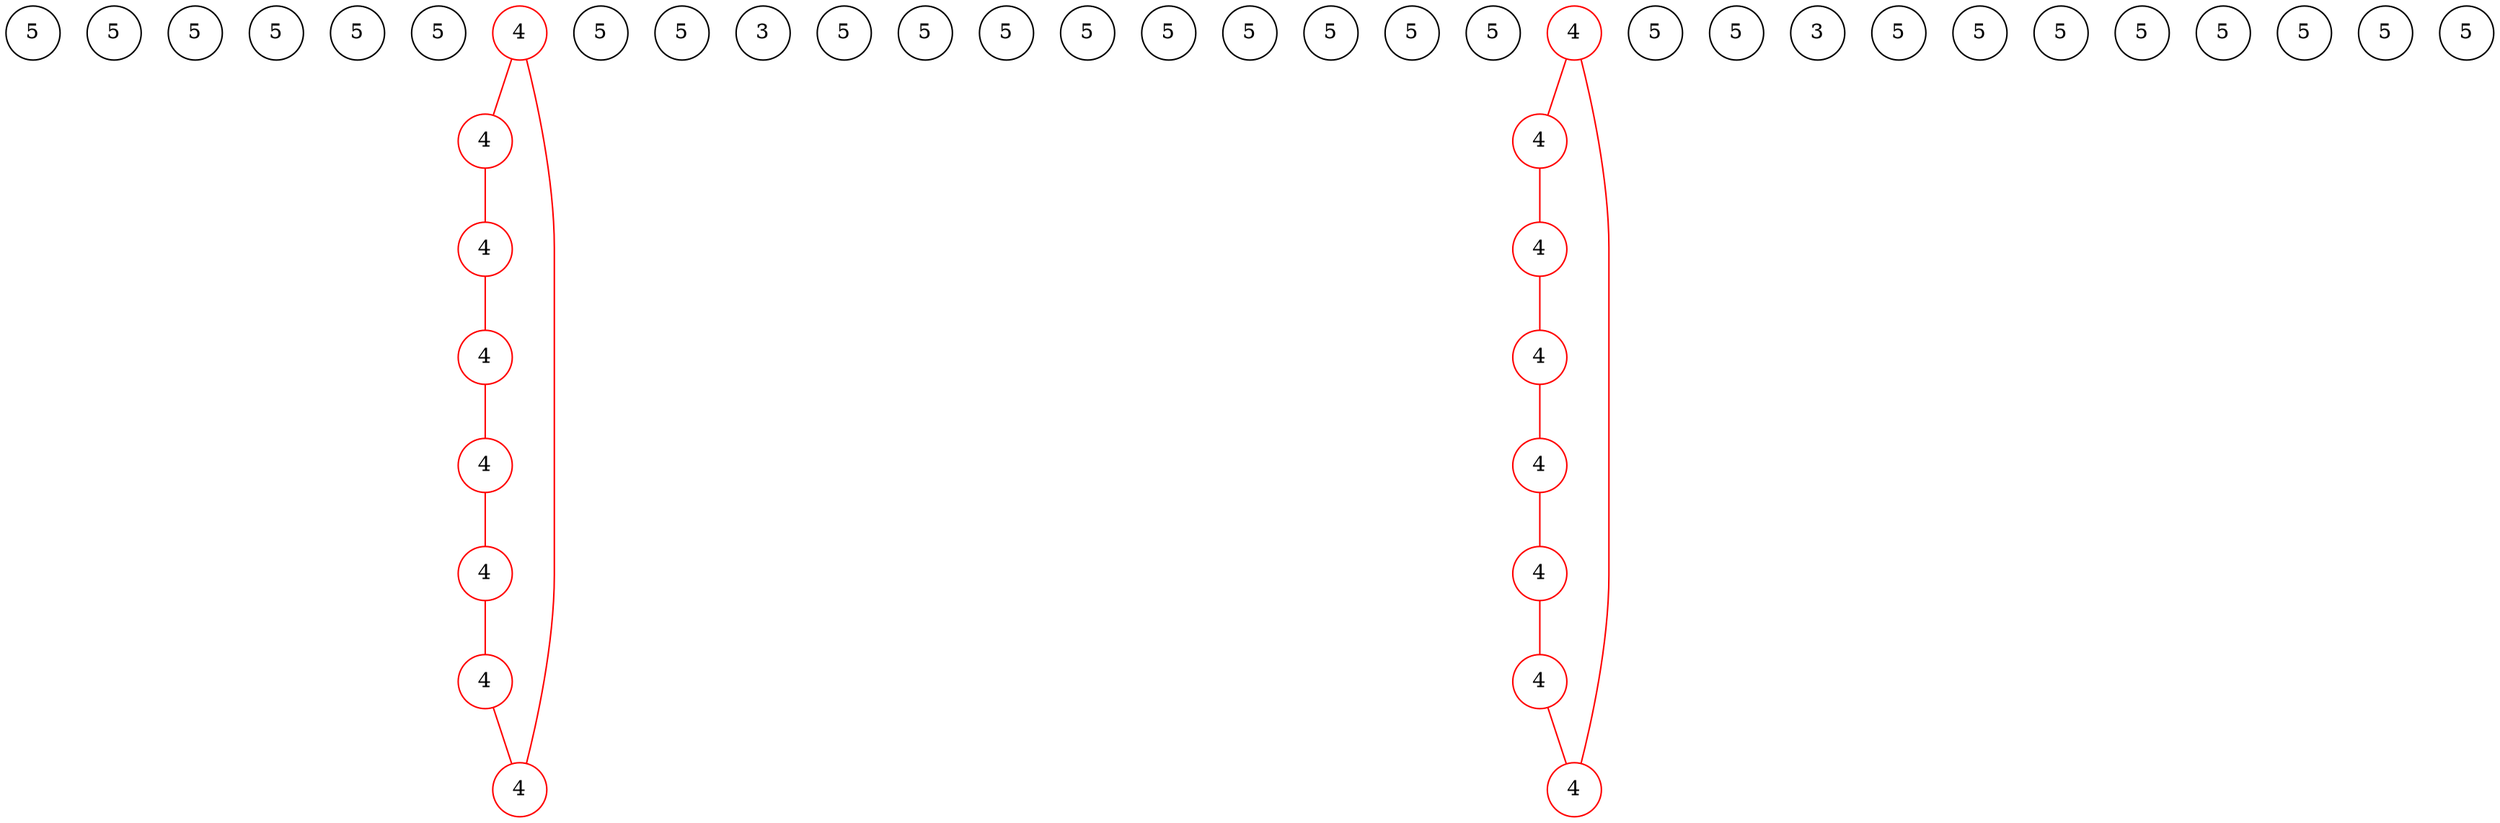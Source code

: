 graph
{
	node [shape=circle, style=solid, color=black, label=""];

	// Nodes
	n00 [pos="0,0!", label="5"];
	n01 [pos="0,1!", label="5"];
	n02 [pos="0,2!", label="5"];
	n03 [pos="0,3!", label="5"];
	n04 [pos="0,4!", label="5"];

	n10 [pos="1,0!", label="5"];
	n11 [pos="1,1!", label="4", color=red];
	n12 [pos="1,2!", label="4", color=red];
	n13 [pos="1,3!", label="4", color=red];
	n14 [pos="1,4!", label="5"];

	n20 [pos="2,0!", label="5"];
	n21 [pos="2,1!", label="4", color=red];
	n22 [pos="2,2!", label="3"];
	n23 [pos="2,3!", label="4", color=red];
	n24 [pos="2,4!", label="5"];

	n30 [pos="3,0!", label="5"];
	n31 [pos="3,1!", label="4", color=red];
	n32 [pos="3,2!", label="4", color=red];
	n33 [pos="3,3!", label="4", color=red];
	n34 [pos="3,4!", label="5"];

	n40 [pos="4,0!", label="5"];
	n41 [pos="4,1!", label="5"];
	n42 [pos="4,2!", label="5"];
	n43 [pos="4,3!", label="5"];
	n44 [pos="4,4!", label="5"];

	n50 [pos="5,0!", label="5"];
	n51 [pos="5,1!", label="4", color=red];
	n52 [pos="5,2!", label="4", color=red];
	n53 [pos="5,3!", label="4", color=red];
	n54 [pos="5,4!", label="5"];

	n60 [pos="6,0!", label="5"];
	n61 [pos="6,1!", label="4", color=red];
	n62 [pos="6,2!", label="3"];
	n63 [pos="6,3!", label="4", color=red];
	n64 [pos="6,4!", label="5"];

	n70 [pos="7,0!", label="5"];
	n71 [pos="7,1!", label="4", color=red];
	n72 [pos="7,2!", label="4", color=red];
	n73 [pos="7,3!", label="4", color=red];
	n74 [pos="7,4!", label="5"];

	n80 [pos="8,0!", label="5"];
	n81 [pos="8,1!", label="5"];
	n82 [pos="8,2!", label="5"];
	n83 [pos="8,3!", label="5"];
	n84 [pos="8,4!", label="5"];

	// Contours
	n13 -- n23 -- n33 -- n32 -- n31 -- n21 -- n11 -- n12 -- n13 [color=red];
	n53 -- n63 -- n73 -- n72 -- n71 -- n61 -- n51 -- n52 -- n53 [color=red];
}
